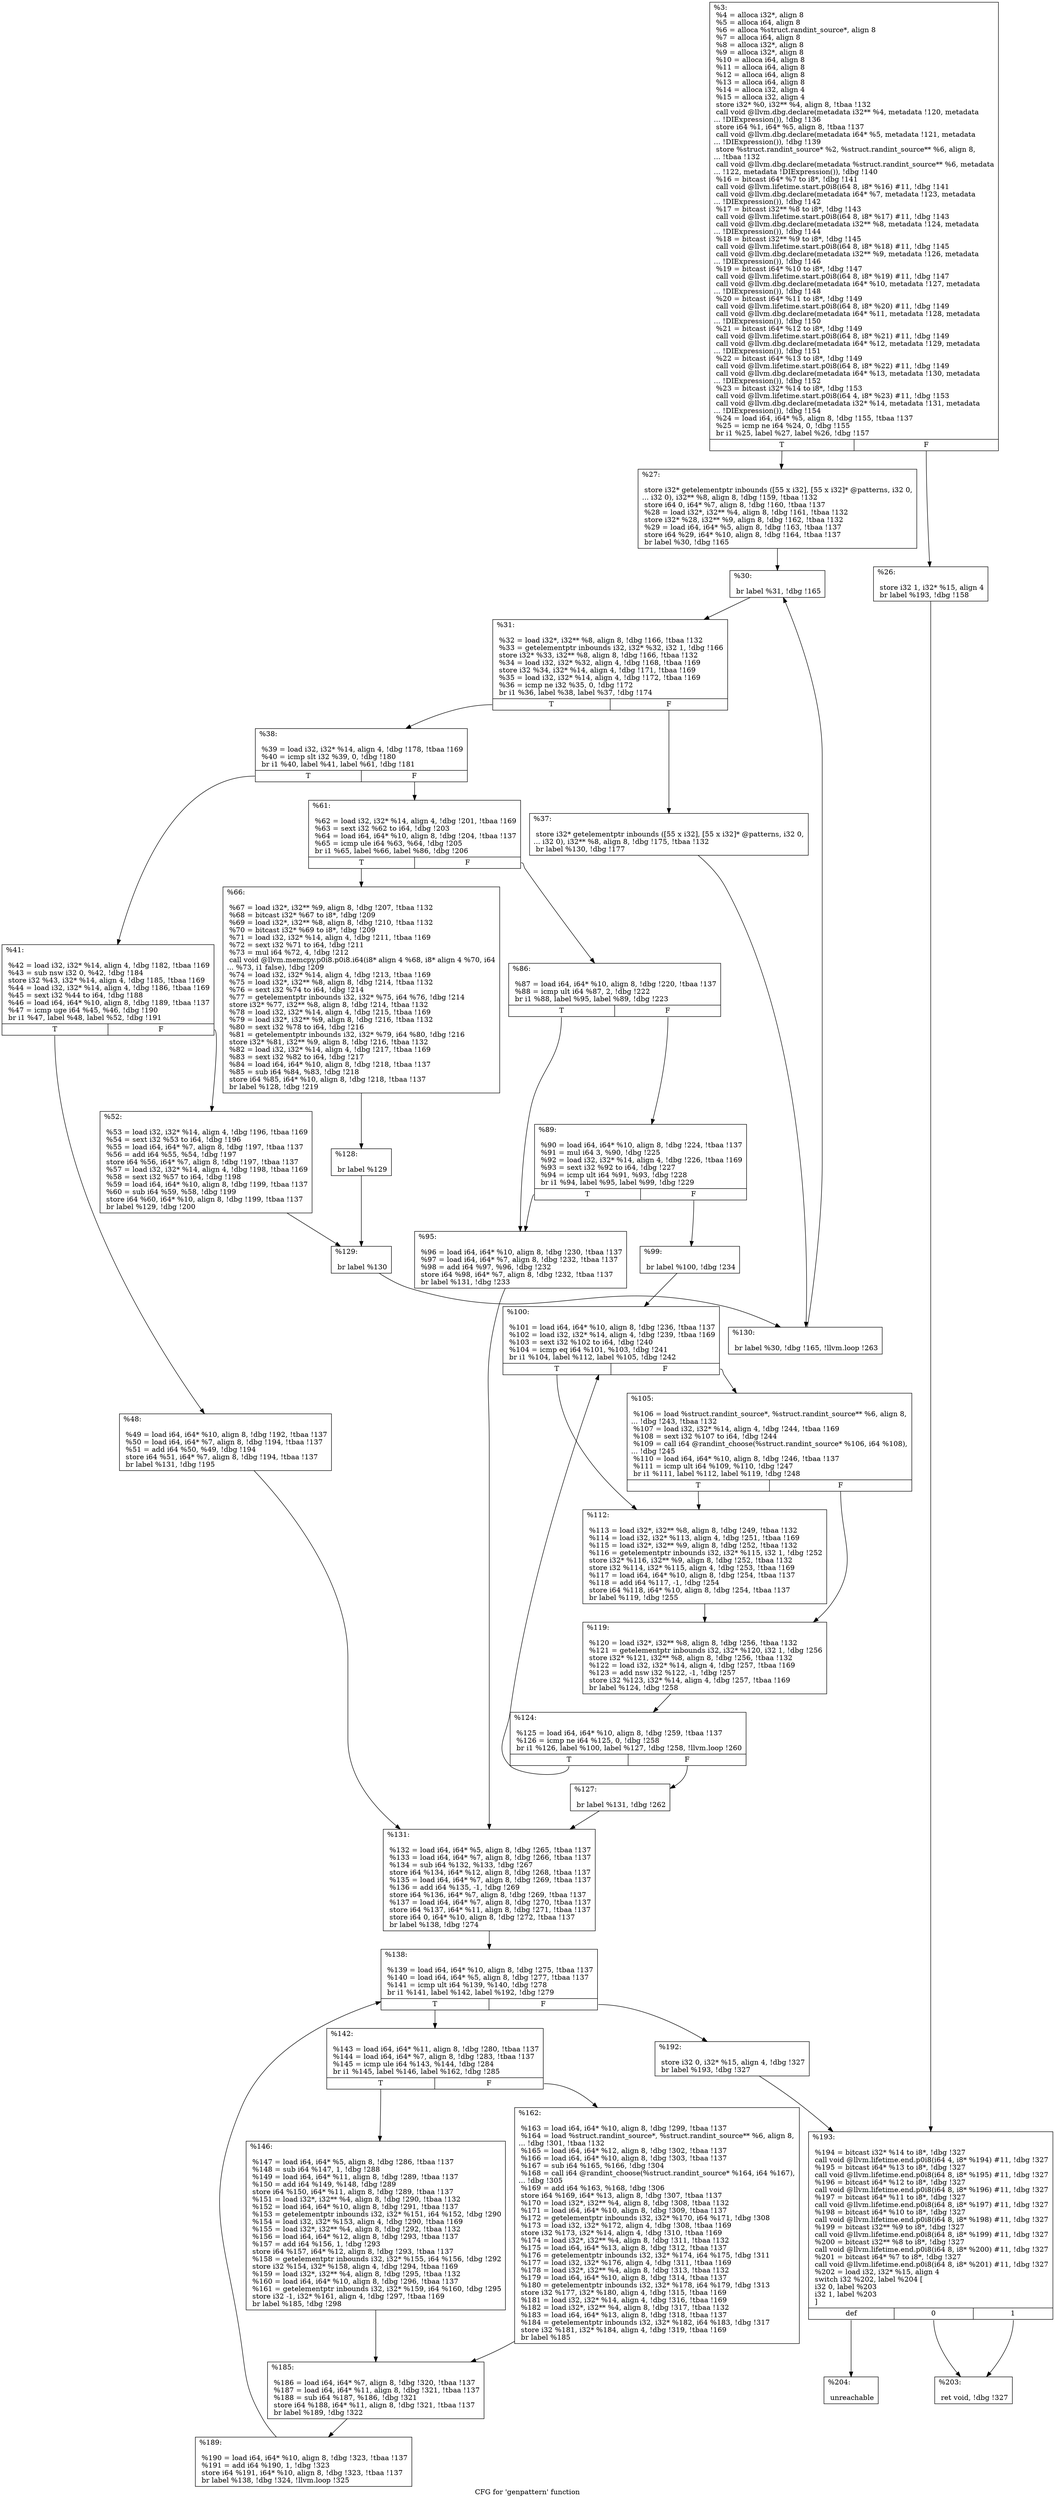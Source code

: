 digraph "CFG for 'genpattern' function" {
	label="CFG for 'genpattern' function";

	Node0x1c669d0 [shape=record,label="{%3:\l  %4 = alloca i32*, align 8\l  %5 = alloca i64, align 8\l  %6 = alloca %struct.randint_source*, align 8\l  %7 = alloca i64, align 8\l  %8 = alloca i32*, align 8\l  %9 = alloca i32*, align 8\l  %10 = alloca i64, align 8\l  %11 = alloca i64, align 8\l  %12 = alloca i64, align 8\l  %13 = alloca i64, align 8\l  %14 = alloca i32, align 4\l  %15 = alloca i32, align 4\l  store i32* %0, i32** %4, align 8, !tbaa !132\l  call void @llvm.dbg.declare(metadata i32** %4, metadata !120, metadata\l... !DIExpression()), !dbg !136\l  store i64 %1, i64* %5, align 8, !tbaa !137\l  call void @llvm.dbg.declare(metadata i64* %5, metadata !121, metadata\l... !DIExpression()), !dbg !139\l  store %struct.randint_source* %2, %struct.randint_source** %6, align 8,\l... !tbaa !132\l  call void @llvm.dbg.declare(metadata %struct.randint_source** %6, metadata\l... !122, metadata !DIExpression()), !dbg !140\l  %16 = bitcast i64* %7 to i8*, !dbg !141\l  call void @llvm.lifetime.start.p0i8(i64 8, i8* %16) #11, !dbg !141\l  call void @llvm.dbg.declare(metadata i64* %7, metadata !123, metadata\l... !DIExpression()), !dbg !142\l  %17 = bitcast i32** %8 to i8*, !dbg !143\l  call void @llvm.lifetime.start.p0i8(i64 8, i8* %17) #11, !dbg !143\l  call void @llvm.dbg.declare(metadata i32** %8, metadata !124, metadata\l... !DIExpression()), !dbg !144\l  %18 = bitcast i32** %9 to i8*, !dbg !145\l  call void @llvm.lifetime.start.p0i8(i64 8, i8* %18) #11, !dbg !145\l  call void @llvm.dbg.declare(metadata i32** %9, metadata !126, metadata\l... !DIExpression()), !dbg !146\l  %19 = bitcast i64* %10 to i8*, !dbg !147\l  call void @llvm.lifetime.start.p0i8(i64 8, i8* %19) #11, !dbg !147\l  call void @llvm.dbg.declare(metadata i64* %10, metadata !127, metadata\l... !DIExpression()), !dbg !148\l  %20 = bitcast i64* %11 to i8*, !dbg !149\l  call void @llvm.lifetime.start.p0i8(i64 8, i8* %20) #11, !dbg !149\l  call void @llvm.dbg.declare(metadata i64* %11, metadata !128, metadata\l... !DIExpression()), !dbg !150\l  %21 = bitcast i64* %12 to i8*, !dbg !149\l  call void @llvm.lifetime.start.p0i8(i64 8, i8* %21) #11, !dbg !149\l  call void @llvm.dbg.declare(metadata i64* %12, metadata !129, metadata\l... !DIExpression()), !dbg !151\l  %22 = bitcast i64* %13 to i8*, !dbg !149\l  call void @llvm.lifetime.start.p0i8(i64 8, i8* %22) #11, !dbg !149\l  call void @llvm.dbg.declare(metadata i64* %13, metadata !130, metadata\l... !DIExpression()), !dbg !152\l  %23 = bitcast i32* %14 to i8*, !dbg !153\l  call void @llvm.lifetime.start.p0i8(i64 4, i8* %23) #11, !dbg !153\l  call void @llvm.dbg.declare(metadata i32* %14, metadata !131, metadata\l... !DIExpression()), !dbg !154\l  %24 = load i64, i64* %5, align 8, !dbg !155, !tbaa !137\l  %25 = icmp ne i64 %24, 0, !dbg !155\l  br i1 %25, label %27, label %26, !dbg !157\l|{<s0>T|<s1>F}}"];
	Node0x1c669d0:s0 -> Node0x1c67a90;
	Node0x1c669d0:s1 -> Node0x1c67a40;
	Node0x1c67a40 [shape=record,label="{%26:\l\l  store i32 1, i32* %15, align 4\l  br label %193, !dbg !158\l}"];
	Node0x1c67a40 -> Node0x1c68440;
	Node0x1c67a90 [shape=record,label="{%27:\l\l  store i32* getelementptr inbounds ([55 x i32], [55 x i32]* @patterns, i32 0,\l... i32 0), i32** %8, align 8, !dbg !159, !tbaa !132\l  store i64 0, i64* %7, align 8, !dbg !160, !tbaa !137\l  %28 = load i32*, i32** %4, align 8, !dbg !161, !tbaa !132\l  store i32* %28, i32** %9, align 8, !dbg !162, !tbaa !132\l  %29 = load i64, i64* %5, align 8, !dbg !163, !tbaa !137\l  store i64 %29, i64* %10, align 8, !dbg !164, !tbaa !137\l  br label %30, !dbg !165\l}"];
	Node0x1c67a90 -> Node0x1c67ae0;
	Node0x1c67ae0 [shape=record,label="{%30:\l\l  br label %31, !dbg !165\l}"];
	Node0x1c67ae0 -> Node0x1c67b30;
	Node0x1c67b30 [shape=record,label="{%31:\l\l  %32 = load i32*, i32** %8, align 8, !dbg !166, !tbaa !132\l  %33 = getelementptr inbounds i32, i32* %32, i32 1, !dbg !166\l  store i32* %33, i32** %8, align 8, !dbg !166, !tbaa !132\l  %34 = load i32, i32* %32, align 4, !dbg !168, !tbaa !169\l  store i32 %34, i32* %14, align 4, !dbg !171, !tbaa !169\l  %35 = load i32, i32* %14, align 4, !dbg !172, !tbaa !169\l  %36 = icmp ne i32 %35, 0, !dbg !172\l  br i1 %36, label %38, label %37, !dbg !174\l|{<s0>T|<s1>F}}"];
	Node0x1c67b30:s0 -> Node0x1c67bd0;
	Node0x1c67b30:s1 -> Node0x1c67b80;
	Node0x1c67b80 [shape=record,label="{%37:\l\l  store i32* getelementptr inbounds ([55 x i32], [55 x i32]* @patterns, i32 0,\l... i32 0), i32** %8, align 8, !dbg !175, !tbaa !132\l  br label %130, !dbg !177\l}"];
	Node0x1c67b80 -> Node0x1c68170;
	Node0x1c67bd0 [shape=record,label="{%38:\l\l  %39 = load i32, i32* %14, align 4, !dbg !178, !tbaa !169\l  %40 = icmp slt i32 %39, 0, !dbg !180\l  br i1 %40, label %41, label %61, !dbg !181\l|{<s0>T|<s1>F}}"];
	Node0x1c67bd0:s0 -> Node0x1c67c20;
	Node0x1c67bd0:s1 -> Node0x1c67d10;
	Node0x1c67c20 [shape=record,label="{%41:\l\l  %42 = load i32, i32* %14, align 4, !dbg !182, !tbaa !169\l  %43 = sub nsw i32 0, %42, !dbg !184\l  store i32 %43, i32* %14, align 4, !dbg !185, !tbaa !169\l  %44 = load i32, i32* %14, align 4, !dbg !186, !tbaa !169\l  %45 = sext i32 %44 to i64, !dbg !188\l  %46 = load i64, i64* %10, align 8, !dbg !189, !tbaa !137\l  %47 = icmp uge i64 %45, %46, !dbg !190\l  br i1 %47, label %48, label %52, !dbg !191\l|{<s0>T|<s1>F}}"];
	Node0x1c67c20:s0 -> Node0x1c67c70;
	Node0x1c67c20:s1 -> Node0x1c67cc0;
	Node0x1c67c70 [shape=record,label="{%48:\l\l  %49 = load i64, i64* %10, align 8, !dbg !192, !tbaa !137\l  %50 = load i64, i64* %7, align 8, !dbg !194, !tbaa !137\l  %51 = add i64 %50, %49, !dbg !194\l  store i64 %51, i64* %7, align 8, !dbg !194, !tbaa !137\l  br label %131, !dbg !195\l}"];
	Node0x1c67c70 -> Node0x1c681c0;
	Node0x1c67cc0 [shape=record,label="{%52:\l\l  %53 = load i32, i32* %14, align 4, !dbg !196, !tbaa !169\l  %54 = sext i32 %53 to i64, !dbg !196\l  %55 = load i64, i64* %7, align 8, !dbg !197, !tbaa !137\l  %56 = add i64 %55, %54, !dbg !197\l  store i64 %56, i64* %7, align 8, !dbg !197, !tbaa !137\l  %57 = load i32, i32* %14, align 4, !dbg !198, !tbaa !169\l  %58 = sext i32 %57 to i64, !dbg !198\l  %59 = load i64, i64* %10, align 8, !dbg !199, !tbaa !137\l  %60 = sub i64 %59, %58, !dbg !199\l  store i64 %60, i64* %10, align 8, !dbg !199, !tbaa !137\l  br label %129, !dbg !200\l}"];
	Node0x1c67cc0 -> Node0x1c68120;
	Node0x1c67d10 [shape=record,label="{%61:\l\l  %62 = load i32, i32* %14, align 4, !dbg !201, !tbaa !169\l  %63 = sext i32 %62 to i64, !dbg !203\l  %64 = load i64, i64* %10, align 8, !dbg !204, !tbaa !137\l  %65 = icmp ule i64 %63, %64, !dbg !205\l  br i1 %65, label %66, label %86, !dbg !206\l|{<s0>T|<s1>F}}"];
	Node0x1c67d10:s0 -> Node0x1c67d60;
	Node0x1c67d10:s1 -> Node0x1c67db0;
	Node0x1c67d60 [shape=record,label="{%66:\l\l  %67 = load i32*, i32** %9, align 8, !dbg !207, !tbaa !132\l  %68 = bitcast i32* %67 to i8*, !dbg !209\l  %69 = load i32*, i32** %8, align 8, !dbg !210, !tbaa !132\l  %70 = bitcast i32* %69 to i8*, !dbg !209\l  %71 = load i32, i32* %14, align 4, !dbg !211, !tbaa !169\l  %72 = sext i32 %71 to i64, !dbg !211\l  %73 = mul i64 %72, 4, !dbg !212\l  call void @llvm.memcpy.p0i8.p0i8.i64(i8* align 4 %68, i8* align 4 %70, i64\l... %73, i1 false), !dbg !209\l  %74 = load i32, i32* %14, align 4, !dbg !213, !tbaa !169\l  %75 = load i32*, i32** %8, align 8, !dbg !214, !tbaa !132\l  %76 = sext i32 %74 to i64, !dbg !214\l  %77 = getelementptr inbounds i32, i32* %75, i64 %76, !dbg !214\l  store i32* %77, i32** %8, align 8, !dbg !214, !tbaa !132\l  %78 = load i32, i32* %14, align 4, !dbg !215, !tbaa !169\l  %79 = load i32*, i32** %9, align 8, !dbg !216, !tbaa !132\l  %80 = sext i32 %78 to i64, !dbg !216\l  %81 = getelementptr inbounds i32, i32* %79, i64 %80, !dbg !216\l  store i32* %81, i32** %9, align 8, !dbg !216, !tbaa !132\l  %82 = load i32, i32* %14, align 4, !dbg !217, !tbaa !169\l  %83 = sext i32 %82 to i64, !dbg !217\l  %84 = load i64, i64* %10, align 8, !dbg !218, !tbaa !137\l  %85 = sub i64 %84, %83, !dbg !218\l  store i64 %85, i64* %10, align 8, !dbg !218, !tbaa !137\l  br label %128, !dbg !219\l}"];
	Node0x1c67d60 -> Node0x1c680d0;
	Node0x1c67db0 [shape=record,label="{%86:\l\l  %87 = load i64, i64* %10, align 8, !dbg !220, !tbaa !137\l  %88 = icmp ult i64 %87, 2, !dbg !222\l  br i1 %88, label %95, label %89, !dbg !223\l|{<s0>T|<s1>F}}"];
	Node0x1c67db0:s0 -> Node0x1c67e50;
	Node0x1c67db0:s1 -> Node0x1c67e00;
	Node0x1c67e00 [shape=record,label="{%89:\l\l  %90 = load i64, i64* %10, align 8, !dbg !224, !tbaa !137\l  %91 = mul i64 3, %90, !dbg !225\l  %92 = load i32, i32* %14, align 4, !dbg !226, !tbaa !169\l  %93 = sext i32 %92 to i64, !dbg !227\l  %94 = icmp ult i64 %91, %93, !dbg !228\l  br i1 %94, label %95, label %99, !dbg !229\l|{<s0>T|<s1>F}}"];
	Node0x1c67e00:s0 -> Node0x1c67e50;
	Node0x1c67e00:s1 -> Node0x1c67ea0;
	Node0x1c67e50 [shape=record,label="{%95:\l\l  %96 = load i64, i64* %10, align 8, !dbg !230, !tbaa !137\l  %97 = load i64, i64* %7, align 8, !dbg !232, !tbaa !137\l  %98 = add i64 %97, %96, !dbg !232\l  store i64 %98, i64* %7, align 8, !dbg !232, !tbaa !137\l  br label %131, !dbg !233\l}"];
	Node0x1c67e50 -> Node0x1c681c0;
	Node0x1c67ea0 [shape=record,label="{%99:\l\l  br label %100, !dbg !234\l}"];
	Node0x1c67ea0 -> Node0x1c67ef0;
	Node0x1c67ef0 [shape=record,label="{%100:\l\l  %101 = load i64, i64* %10, align 8, !dbg !236, !tbaa !137\l  %102 = load i32, i32* %14, align 4, !dbg !239, !tbaa !169\l  %103 = sext i32 %102 to i64, !dbg !240\l  %104 = icmp eq i64 %101, %103, !dbg !241\l  br i1 %104, label %112, label %105, !dbg !242\l|{<s0>T|<s1>F}}"];
	Node0x1c67ef0:s0 -> Node0x1c67f90;
	Node0x1c67ef0:s1 -> Node0x1c67f40;
	Node0x1c67f40 [shape=record,label="{%105:\l\l  %106 = load %struct.randint_source*, %struct.randint_source** %6, align 8,\l... !dbg !243, !tbaa !132\l  %107 = load i32, i32* %14, align 4, !dbg !244, !tbaa !169\l  %108 = sext i32 %107 to i64, !dbg !244\l  %109 = call i64 @randint_choose(%struct.randint_source* %106, i64 %108),\l... !dbg !245\l  %110 = load i64, i64* %10, align 8, !dbg !246, !tbaa !137\l  %111 = icmp ult i64 %109, %110, !dbg !247\l  br i1 %111, label %112, label %119, !dbg !248\l|{<s0>T|<s1>F}}"];
	Node0x1c67f40:s0 -> Node0x1c67f90;
	Node0x1c67f40:s1 -> Node0x1c67fe0;
	Node0x1c67f90 [shape=record,label="{%112:\l\l  %113 = load i32*, i32** %8, align 8, !dbg !249, !tbaa !132\l  %114 = load i32, i32* %113, align 4, !dbg !251, !tbaa !169\l  %115 = load i32*, i32** %9, align 8, !dbg !252, !tbaa !132\l  %116 = getelementptr inbounds i32, i32* %115, i32 1, !dbg !252\l  store i32* %116, i32** %9, align 8, !dbg !252, !tbaa !132\l  store i32 %114, i32* %115, align 4, !dbg !253, !tbaa !169\l  %117 = load i64, i64* %10, align 8, !dbg !254, !tbaa !137\l  %118 = add i64 %117, -1, !dbg !254\l  store i64 %118, i64* %10, align 8, !dbg !254, !tbaa !137\l  br label %119, !dbg !255\l}"];
	Node0x1c67f90 -> Node0x1c67fe0;
	Node0x1c67fe0 [shape=record,label="{%119:\l\l  %120 = load i32*, i32** %8, align 8, !dbg !256, !tbaa !132\l  %121 = getelementptr inbounds i32, i32* %120, i32 1, !dbg !256\l  store i32* %121, i32** %8, align 8, !dbg !256, !tbaa !132\l  %122 = load i32, i32* %14, align 4, !dbg !257, !tbaa !169\l  %123 = add nsw i32 %122, -1, !dbg !257\l  store i32 %123, i32* %14, align 4, !dbg !257, !tbaa !169\l  br label %124, !dbg !258\l}"];
	Node0x1c67fe0 -> Node0x1c68030;
	Node0x1c68030 [shape=record,label="{%124:\l\l  %125 = load i64, i64* %10, align 8, !dbg !259, !tbaa !137\l  %126 = icmp ne i64 %125, 0, !dbg !258\l  br i1 %126, label %100, label %127, !dbg !258, !llvm.loop !260\l|{<s0>T|<s1>F}}"];
	Node0x1c68030:s0 -> Node0x1c67ef0;
	Node0x1c68030:s1 -> Node0x1c68080;
	Node0x1c68080 [shape=record,label="{%127:\l\l  br label %131, !dbg !262\l}"];
	Node0x1c68080 -> Node0x1c681c0;
	Node0x1c680d0 [shape=record,label="{%128:\l\l  br label %129\l}"];
	Node0x1c680d0 -> Node0x1c68120;
	Node0x1c68120 [shape=record,label="{%129:\l\l  br label %130\l}"];
	Node0x1c68120 -> Node0x1c68170;
	Node0x1c68170 [shape=record,label="{%130:\l\l  br label %30, !dbg !165, !llvm.loop !263\l}"];
	Node0x1c68170 -> Node0x1c67ae0;
	Node0x1c681c0 [shape=record,label="{%131:\l\l  %132 = load i64, i64* %5, align 8, !dbg !265, !tbaa !137\l  %133 = load i64, i64* %7, align 8, !dbg !266, !tbaa !137\l  %134 = sub i64 %132, %133, !dbg !267\l  store i64 %134, i64* %12, align 8, !dbg !268, !tbaa !137\l  %135 = load i64, i64* %7, align 8, !dbg !269, !tbaa !137\l  %136 = add i64 %135, -1, !dbg !269\l  store i64 %136, i64* %7, align 8, !dbg !269, !tbaa !137\l  %137 = load i64, i64* %7, align 8, !dbg !270, !tbaa !137\l  store i64 %137, i64* %11, align 8, !dbg !271, !tbaa !137\l  store i64 0, i64* %10, align 8, !dbg !272, !tbaa !137\l  br label %138, !dbg !274\l}"];
	Node0x1c681c0 -> Node0x1c68210;
	Node0x1c68210 [shape=record,label="{%138:\l\l  %139 = load i64, i64* %10, align 8, !dbg !275, !tbaa !137\l  %140 = load i64, i64* %5, align 8, !dbg !277, !tbaa !137\l  %141 = icmp ult i64 %139, %140, !dbg !278\l  br i1 %141, label %142, label %192, !dbg !279\l|{<s0>T|<s1>F}}"];
	Node0x1c68210:s0 -> Node0x1c68260;
	Node0x1c68210:s1 -> Node0x1c683f0;
	Node0x1c68260 [shape=record,label="{%142:\l\l  %143 = load i64, i64* %11, align 8, !dbg !280, !tbaa !137\l  %144 = load i64, i64* %7, align 8, !dbg !283, !tbaa !137\l  %145 = icmp ule i64 %143, %144, !dbg !284\l  br i1 %145, label %146, label %162, !dbg !285\l|{<s0>T|<s1>F}}"];
	Node0x1c68260:s0 -> Node0x1c682b0;
	Node0x1c68260:s1 -> Node0x1c68300;
	Node0x1c682b0 [shape=record,label="{%146:\l\l  %147 = load i64, i64* %5, align 8, !dbg !286, !tbaa !137\l  %148 = sub i64 %147, 1, !dbg !288\l  %149 = load i64, i64* %11, align 8, !dbg !289, !tbaa !137\l  %150 = add i64 %149, %148, !dbg !289\l  store i64 %150, i64* %11, align 8, !dbg !289, !tbaa !137\l  %151 = load i32*, i32** %4, align 8, !dbg !290, !tbaa !132\l  %152 = load i64, i64* %10, align 8, !dbg !291, !tbaa !137\l  %153 = getelementptr inbounds i32, i32* %151, i64 %152, !dbg !290\l  %154 = load i32, i32* %153, align 4, !dbg !290, !tbaa !169\l  %155 = load i32*, i32** %4, align 8, !dbg !292, !tbaa !132\l  %156 = load i64, i64* %12, align 8, !dbg !293, !tbaa !137\l  %157 = add i64 %156, 1, !dbg !293\l  store i64 %157, i64* %12, align 8, !dbg !293, !tbaa !137\l  %158 = getelementptr inbounds i32, i32* %155, i64 %156, !dbg !292\l  store i32 %154, i32* %158, align 4, !dbg !294, !tbaa !169\l  %159 = load i32*, i32** %4, align 8, !dbg !295, !tbaa !132\l  %160 = load i64, i64* %10, align 8, !dbg !296, !tbaa !137\l  %161 = getelementptr inbounds i32, i32* %159, i64 %160, !dbg !295\l  store i32 -1, i32* %161, align 4, !dbg !297, !tbaa !169\l  br label %185, !dbg !298\l}"];
	Node0x1c682b0 -> Node0x1c68350;
	Node0x1c68300 [shape=record,label="{%162:\l\l  %163 = load i64, i64* %10, align 8, !dbg !299, !tbaa !137\l  %164 = load %struct.randint_source*, %struct.randint_source** %6, align 8,\l... !dbg !301, !tbaa !132\l  %165 = load i64, i64* %12, align 8, !dbg !302, !tbaa !137\l  %166 = load i64, i64* %10, align 8, !dbg !303, !tbaa !137\l  %167 = sub i64 %165, %166, !dbg !304\l  %168 = call i64 @randint_choose(%struct.randint_source* %164, i64 %167),\l... !dbg !305\l  %169 = add i64 %163, %168, !dbg !306\l  store i64 %169, i64* %13, align 8, !dbg !307, !tbaa !137\l  %170 = load i32*, i32** %4, align 8, !dbg !308, !tbaa !132\l  %171 = load i64, i64* %10, align 8, !dbg !309, !tbaa !137\l  %172 = getelementptr inbounds i32, i32* %170, i64 %171, !dbg !308\l  %173 = load i32, i32* %172, align 4, !dbg !308, !tbaa !169\l  store i32 %173, i32* %14, align 4, !dbg !310, !tbaa !169\l  %174 = load i32*, i32** %4, align 8, !dbg !311, !tbaa !132\l  %175 = load i64, i64* %13, align 8, !dbg !312, !tbaa !137\l  %176 = getelementptr inbounds i32, i32* %174, i64 %175, !dbg !311\l  %177 = load i32, i32* %176, align 4, !dbg !311, !tbaa !169\l  %178 = load i32*, i32** %4, align 8, !dbg !313, !tbaa !132\l  %179 = load i64, i64* %10, align 8, !dbg !314, !tbaa !137\l  %180 = getelementptr inbounds i32, i32* %178, i64 %179, !dbg !313\l  store i32 %177, i32* %180, align 4, !dbg !315, !tbaa !169\l  %181 = load i32, i32* %14, align 4, !dbg !316, !tbaa !169\l  %182 = load i32*, i32** %4, align 8, !dbg !317, !tbaa !132\l  %183 = load i64, i64* %13, align 8, !dbg !318, !tbaa !137\l  %184 = getelementptr inbounds i32, i32* %182, i64 %183, !dbg !317\l  store i32 %181, i32* %184, align 4, !dbg !319, !tbaa !169\l  br label %185\l}"];
	Node0x1c68300 -> Node0x1c68350;
	Node0x1c68350 [shape=record,label="{%185:\l\l  %186 = load i64, i64* %7, align 8, !dbg !320, !tbaa !137\l  %187 = load i64, i64* %11, align 8, !dbg !321, !tbaa !137\l  %188 = sub i64 %187, %186, !dbg !321\l  store i64 %188, i64* %11, align 8, !dbg !321, !tbaa !137\l  br label %189, !dbg !322\l}"];
	Node0x1c68350 -> Node0x1c683a0;
	Node0x1c683a0 [shape=record,label="{%189:\l\l  %190 = load i64, i64* %10, align 8, !dbg !323, !tbaa !137\l  %191 = add i64 %190, 1, !dbg !323\l  store i64 %191, i64* %10, align 8, !dbg !323, !tbaa !137\l  br label %138, !dbg !324, !llvm.loop !325\l}"];
	Node0x1c683a0 -> Node0x1c68210;
	Node0x1c683f0 [shape=record,label="{%192:\l\l  store i32 0, i32* %15, align 4, !dbg !327\l  br label %193, !dbg !327\l}"];
	Node0x1c683f0 -> Node0x1c68440;
	Node0x1c68440 [shape=record,label="{%193:\l\l  %194 = bitcast i32* %14 to i8*, !dbg !327\l  call void @llvm.lifetime.end.p0i8(i64 4, i8* %194) #11, !dbg !327\l  %195 = bitcast i64* %13 to i8*, !dbg !327\l  call void @llvm.lifetime.end.p0i8(i64 8, i8* %195) #11, !dbg !327\l  %196 = bitcast i64* %12 to i8*, !dbg !327\l  call void @llvm.lifetime.end.p0i8(i64 8, i8* %196) #11, !dbg !327\l  %197 = bitcast i64* %11 to i8*, !dbg !327\l  call void @llvm.lifetime.end.p0i8(i64 8, i8* %197) #11, !dbg !327\l  %198 = bitcast i64* %10 to i8*, !dbg !327\l  call void @llvm.lifetime.end.p0i8(i64 8, i8* %198) #11, !dbg !327\l  %199 = bitcast i32** %9 to i8*, !dbg !327\l  call void @llvm.lifetime.end.p0i8(i64 8, i8* %199) #11, !dbg !327\l  %200 = bitcast i32** %8 to i8*, !dbg !327\l  call void @llvm.lifetime.end.p0i8(i64 8, i8* %200) #11, !dbg !327\l  %201 = bitcast i64* %7 to i8*, !dbg !327\l  call void @llvm.lifetime.end.p0i8(i64 8, i8* %201) #11, !dbg !327\l  %202 = load i32, i32* %15, align 4\l  switch i32 %202, label %204 [\l    i32 0, label %203\l    i32 1, label %203\l  ]\l|{<s0>def|<s1>0|<s2>1}}"];
	Node0x1c68440:s0 -> Node0x1c684e0;
	Node0x1c68440:s1 -> Node0x1c68490;
	Node0x1c68440:s2 -> Node0x1c68490;
	Node0x1c68490 [shape=record,label="{%203:\l\l  ret void, !dbg !327\l}"];
	Node0x1c684e0 [shape=record,label="{%204:\l\l  unreachable\l}"];
}
